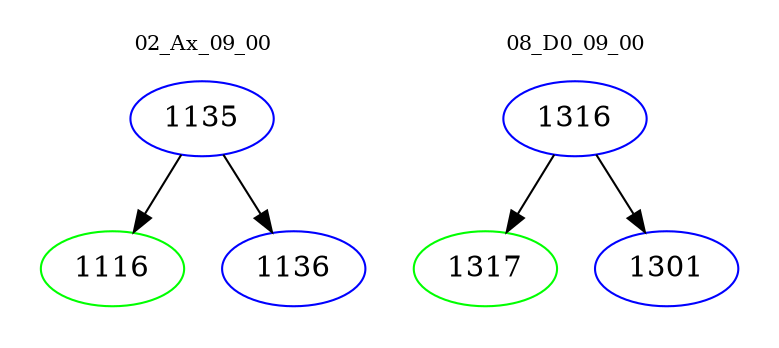 digraph{
subgraph cluster_0 {
color = white
label = "02_Ax_09_00";
fontsize=10;
T0_1135 [label="1135", color="blue"]
T0_1135 -> T0_1116 [color="black"]
T0_1116 [label="1116", color="green"]
T0_1135 -> T0_1136 [color="black"]
T0_1136 [label="1136", color="blue"]
}
subgraph cluster_1 {
color = white
label = "08_D0_09_00";
fontsize=10;
T1_1316 [label="1316", color="blue"]
T1_1316 -> T1_1317 [color="black"]
T1_1317 [label="1317", color="green"]
T1_1316 -> T1_1301 [color="black"]
T1_1301 [label="1301", color="blue"]
}
}
